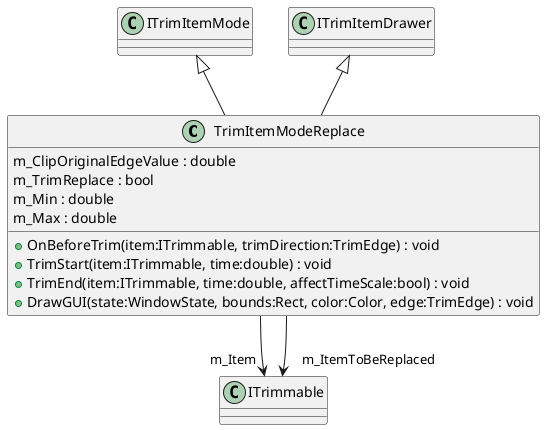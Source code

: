 @startuml
class TrimItemModeReplace {
    m_ClipOriginalEdgeValue : double
    m_TrimReplace : bool
    m_Min : double
    m_Max : double
    + OnBeforeTrim(item:ITrimmable, trimDirection:TrimEdge) : void
    + TrimStart(item:ITrimmable, time:double) : void
    + TrimEnd(item:ITrimmable, time:double, affectTimeScale:bool) : void
    + DrawGUI(state:WindowState, bounds:Rect, color:Color, edge:TrimEdge) : void
}
ITrimItemMode <|-- TrimItemModeReplace
ITrimItemDrawer <|-- TrimItemModeReplace
TrimItemModeReplace --> "m_Item" ITrimmable
TrimItemModeReplace --> "m_ItemToBeReplaced" ITrimmable
@enduml
